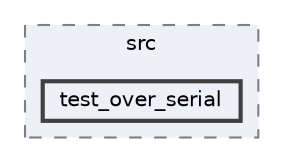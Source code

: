 digraph "Arduino/GetStartedWithMachineLearningOnArduino/tflite-micro-arduino-examples-main/src/test_over_serial"
{
 // LATEX_PDF_SIZE
  bgcolor="transparent";
  edge [fontname=Helvetica,fontsize=10,labelfontname=Helvetica,labelfontsize=10];
  node [fontname=Helvetica,fontsize=10,shape=box,height=0.2,width=0.4];
  compound=true
  subgraph clusterdir_e866ddbbaec9cd84ea4c87a9de153242 {
    graph [ bgcolor="#edf0f7", pencolor="grey50", label="src", fontname=Helvetica,fontsize=10 style="filled,dashed", URL="dir_e866ddbbaec9cd84ea4c87a9de153242.html",tooltip=""]
  dir_24134b00c998d17a16ad602c88482859 [label="test_over_serial", fillcolor="#edf0f7", color="grey25", style="filled,bold", URL="dir_24134b00c998d17a16ad602c88482859.html",tooltip=""];
  }
}
